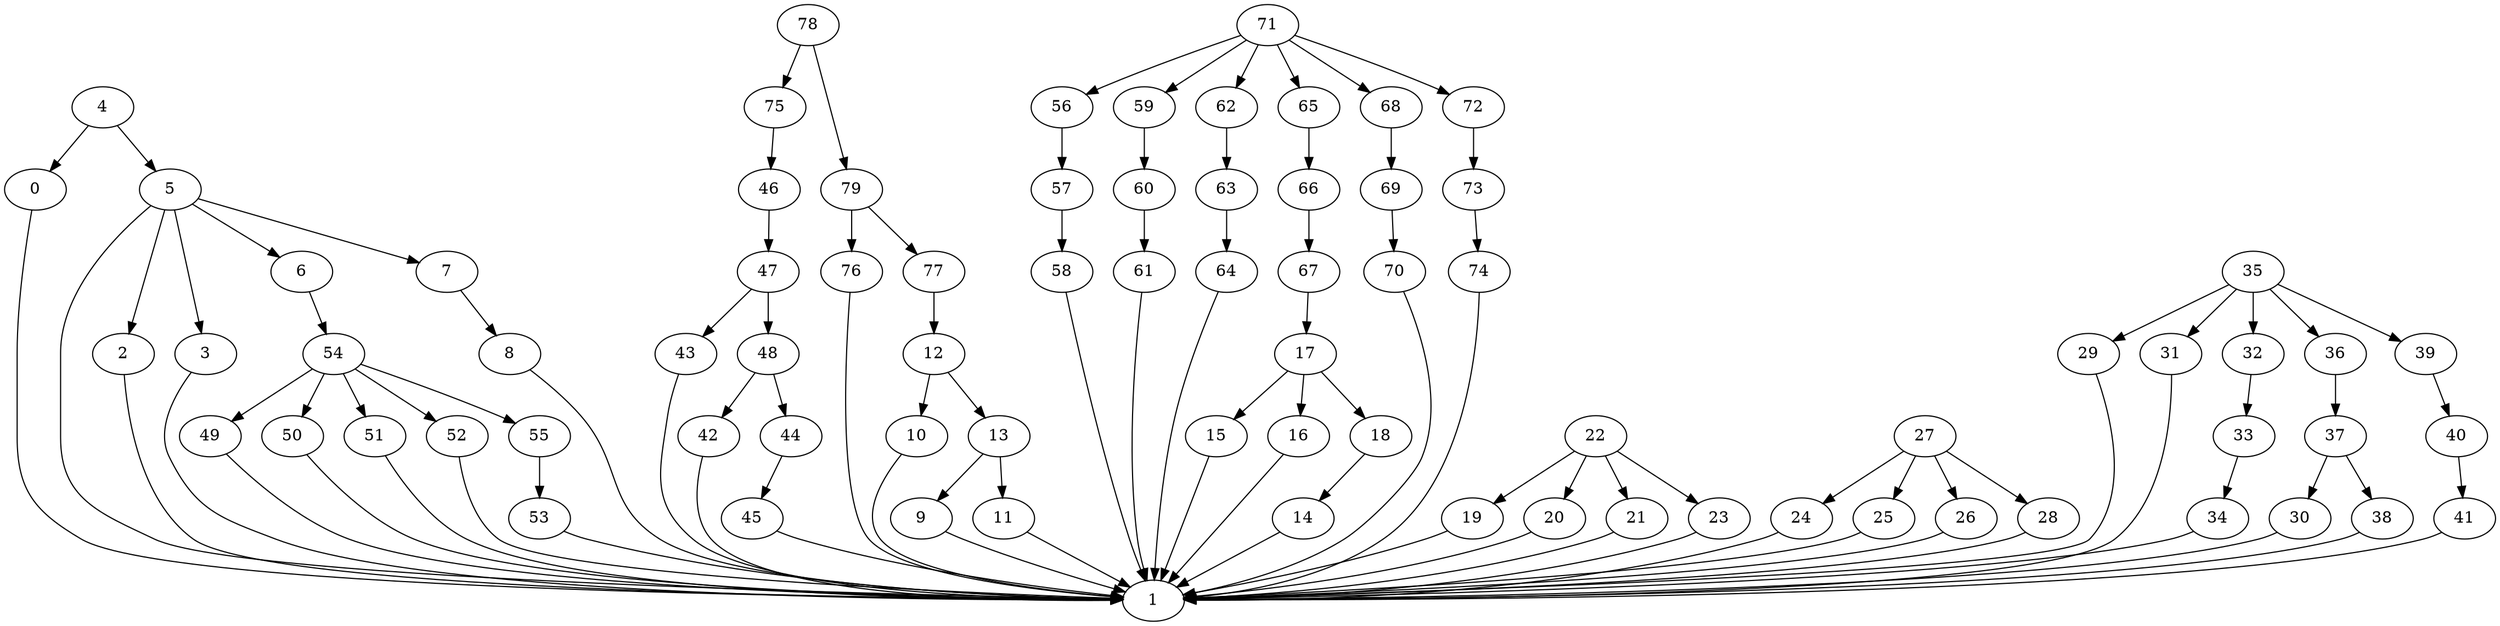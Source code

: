 strict digraph  {
0 [exec=160];
1 [exec=150];
2 [exec=180];
3 [exec=145];
4 [exec=189];
5 [exec=163];
6 [exec=178];
7 [exec=118];
8 [exec=59];
9 [exec=95];
10 [exec=133];
11 [exec=94];
12 [exec=84];
13 [exec=180];
14 [exec=119];
15 [exec=108];
16 [exec=77];
17 [exec=183];
18 [exec=84];
19 [exec=142];
20 [exec=94];
21 [exec=113];
22 [exec=56];
23 [exec=71];
24 [exec=183];
25 [exec=50];
26 [exec=148];
27 [exec=200];
28 [exec=61];
29 [exec=123];
30 [exec=136];
31 [exec=175];
32 [exec=57];
33 [exec=128];
34 [exec=164];
35 [exec=191];
36 [exec=61];
37 [exec=117];
38 [exec=152];
39 [exec=89];
40 [exec=171];
41 [exec=107];
42 [exec=174];
43 [exec=181];
44 [exec=133];
45 [exec=86];
46 [exec=137];
47 [exec=116];
48 [exec=117];
49 [exec=114];
50 [exec=58];
51 [exec=83];
52 [exec=91];
53 [exec=93];
54 [exec=74];
55 [exec=166];
56 [exec=115];
57 [exec=158];
58 [exec=121];
59 [exec=184];
60 [exec=51];
61 [exec=88];
62 [exec=59];
63 [exec=148];
64 [exec=154];
65 [exec=91];
66 [exec=78];
67 [exec=181];
68 [exec=72];
69 [exec=111];
70 [exec=76];
71 [exec=75];
72 [exec=55];
73 [exec=96];
74 [exec=109];
75 [exec=166];
76 [exec=129];
77 [exec=187];
78 [exec=147];
79 [exec=104];
0 -> 1  [comm=9];
2 -> 1  [comm=14];
3 -> 1  [comm=17];
4 -> 5  [comm=12];
4 -> 0  [comm=15];
5 -> 6  [comm=19];
5 -> 1  [comm=10];
5 -> 2  [comm=14];
5 -> 3  [comm=8];
5 -> 7  [comm=9];
6 -> 54  [comm=18];
7 -> 8  [comm=8];
8 -> 1  [comm=15];
9 -> 1  [comm=12];
10 -> 1  [comm=13];
11 -> 1  [comm=10];
12 -> 13  [comm=10];
12 -> 10  [comm=19];
13 -> 9  [comm=12];
13 -> 11  [comm=17];
14 -> 1  [comm=16];
15 -> 1  [comm=9];
16 -> 1  [comm=19];
17 -> 18  [comm=19];
17 -> 15  [comm=5];
17 -> 16  [comm=17];
18 -> 14  [comm=10];
19 -> 1  [comm=17];
20 -> 1  [comm=6];
21 -> 1  [comm=20];
22 -> 23  [comm=13];
22 -> 19  [comm=17];
22 -> 20  [comm=13];
22 -> 21  [comm=18];
23 -> 1  [comm=20];
24 -> 1  [comm=16];
25 -> 1  [comm=15];
26 -> 1  [comm=7];
27 -> 28  [comm=12];
27 -> 24  [comm=11];
27 -> 25  [comm=17];
27 -> 26  [comm=17];
28 -> 1  [comm=5];
29 -> 1  [comm=15];
30 -> 1  [comm=19];
31 -> 1  [comm=19];
32 -> 33  [comm=10];
33 -> 34  [comm=8];
34 -> 1  [comm=5];
35 -> 36  [comm=17];
35 -> 29  [comm=11];
35 -> 31  [comm=17];
35 -> 32  [comm=11];
35 -> 39  [comm=8];
36 -> 37  [comm=17];
37 -> 38  [comm=11];
37 -> 30  [comm=13];
38 -> 1  [comm=11];
39 -> 40  [comm=20];
40 -> 41  [comm=9];
41 -> 1  [comm=5];
42 -> 1  [comm=18];
43 -> 1  [comm=20];
44 -> 45  [comm=13];
45 -> 1  [comm=10];
46 -> 47  [comm=19];
47 -> 48  [comm=11];
47 -> 43  [comm=7];
48 -> 42  [comm=16];
48 -> 44  [comm=5];
49 -> 1  [comm=20];
50 -> 1  [comm=7];
51 -> 1  [comm=20];
52 -> 1  [comm=15];
53 -> 1  [comm=19];
54 -> 55  [comm=13];
54 -> 49  [comm=19];
54 -> 50  [comm=5];
54 -> 51  [comm=7];
54 -> 52  [comm=16];
55 -> 53  [comm=10];
56 -> 57  [comm=17];
57 -> 58  [comm=13];
58 -> 1  [comm=9];
59 -> 60  [comm=6];
60 -> 61  [comm=10];
61 -> 1  [comm=20];
62 -> 63  [comm=17];
63 -> 64  [comm=19];
64 -> 1  [comm=14];
65 -> 66  [comm=9];
66 -> 67  [comm=5];
67 -> 17  [comm=14];
68 -> 69  [comm=19];
69 -> 70  [comm=5];
70 -> 1  [comm=16];
71 -> 72  [comm=6];
71 -> 56  [comm=17];
71 -> 59  [comm=19];
71 -> 62  [comm=11];
71 -> 65  [comm=14];
71 -> 68  [comm=20];
72 -> 73  [comm=9];
73 -> 74  [comm=20];
74 -> 1  [comm=14];
75 -> 46  [comm=7];
76 -> 1  [comm=13];
77 -> 12  [comm=15];
78 -> 79  [comm=14];
78 -> 75  [comm=15];
79 -> 76  [comm=14];
79 -> 77  [comm=17];
}
